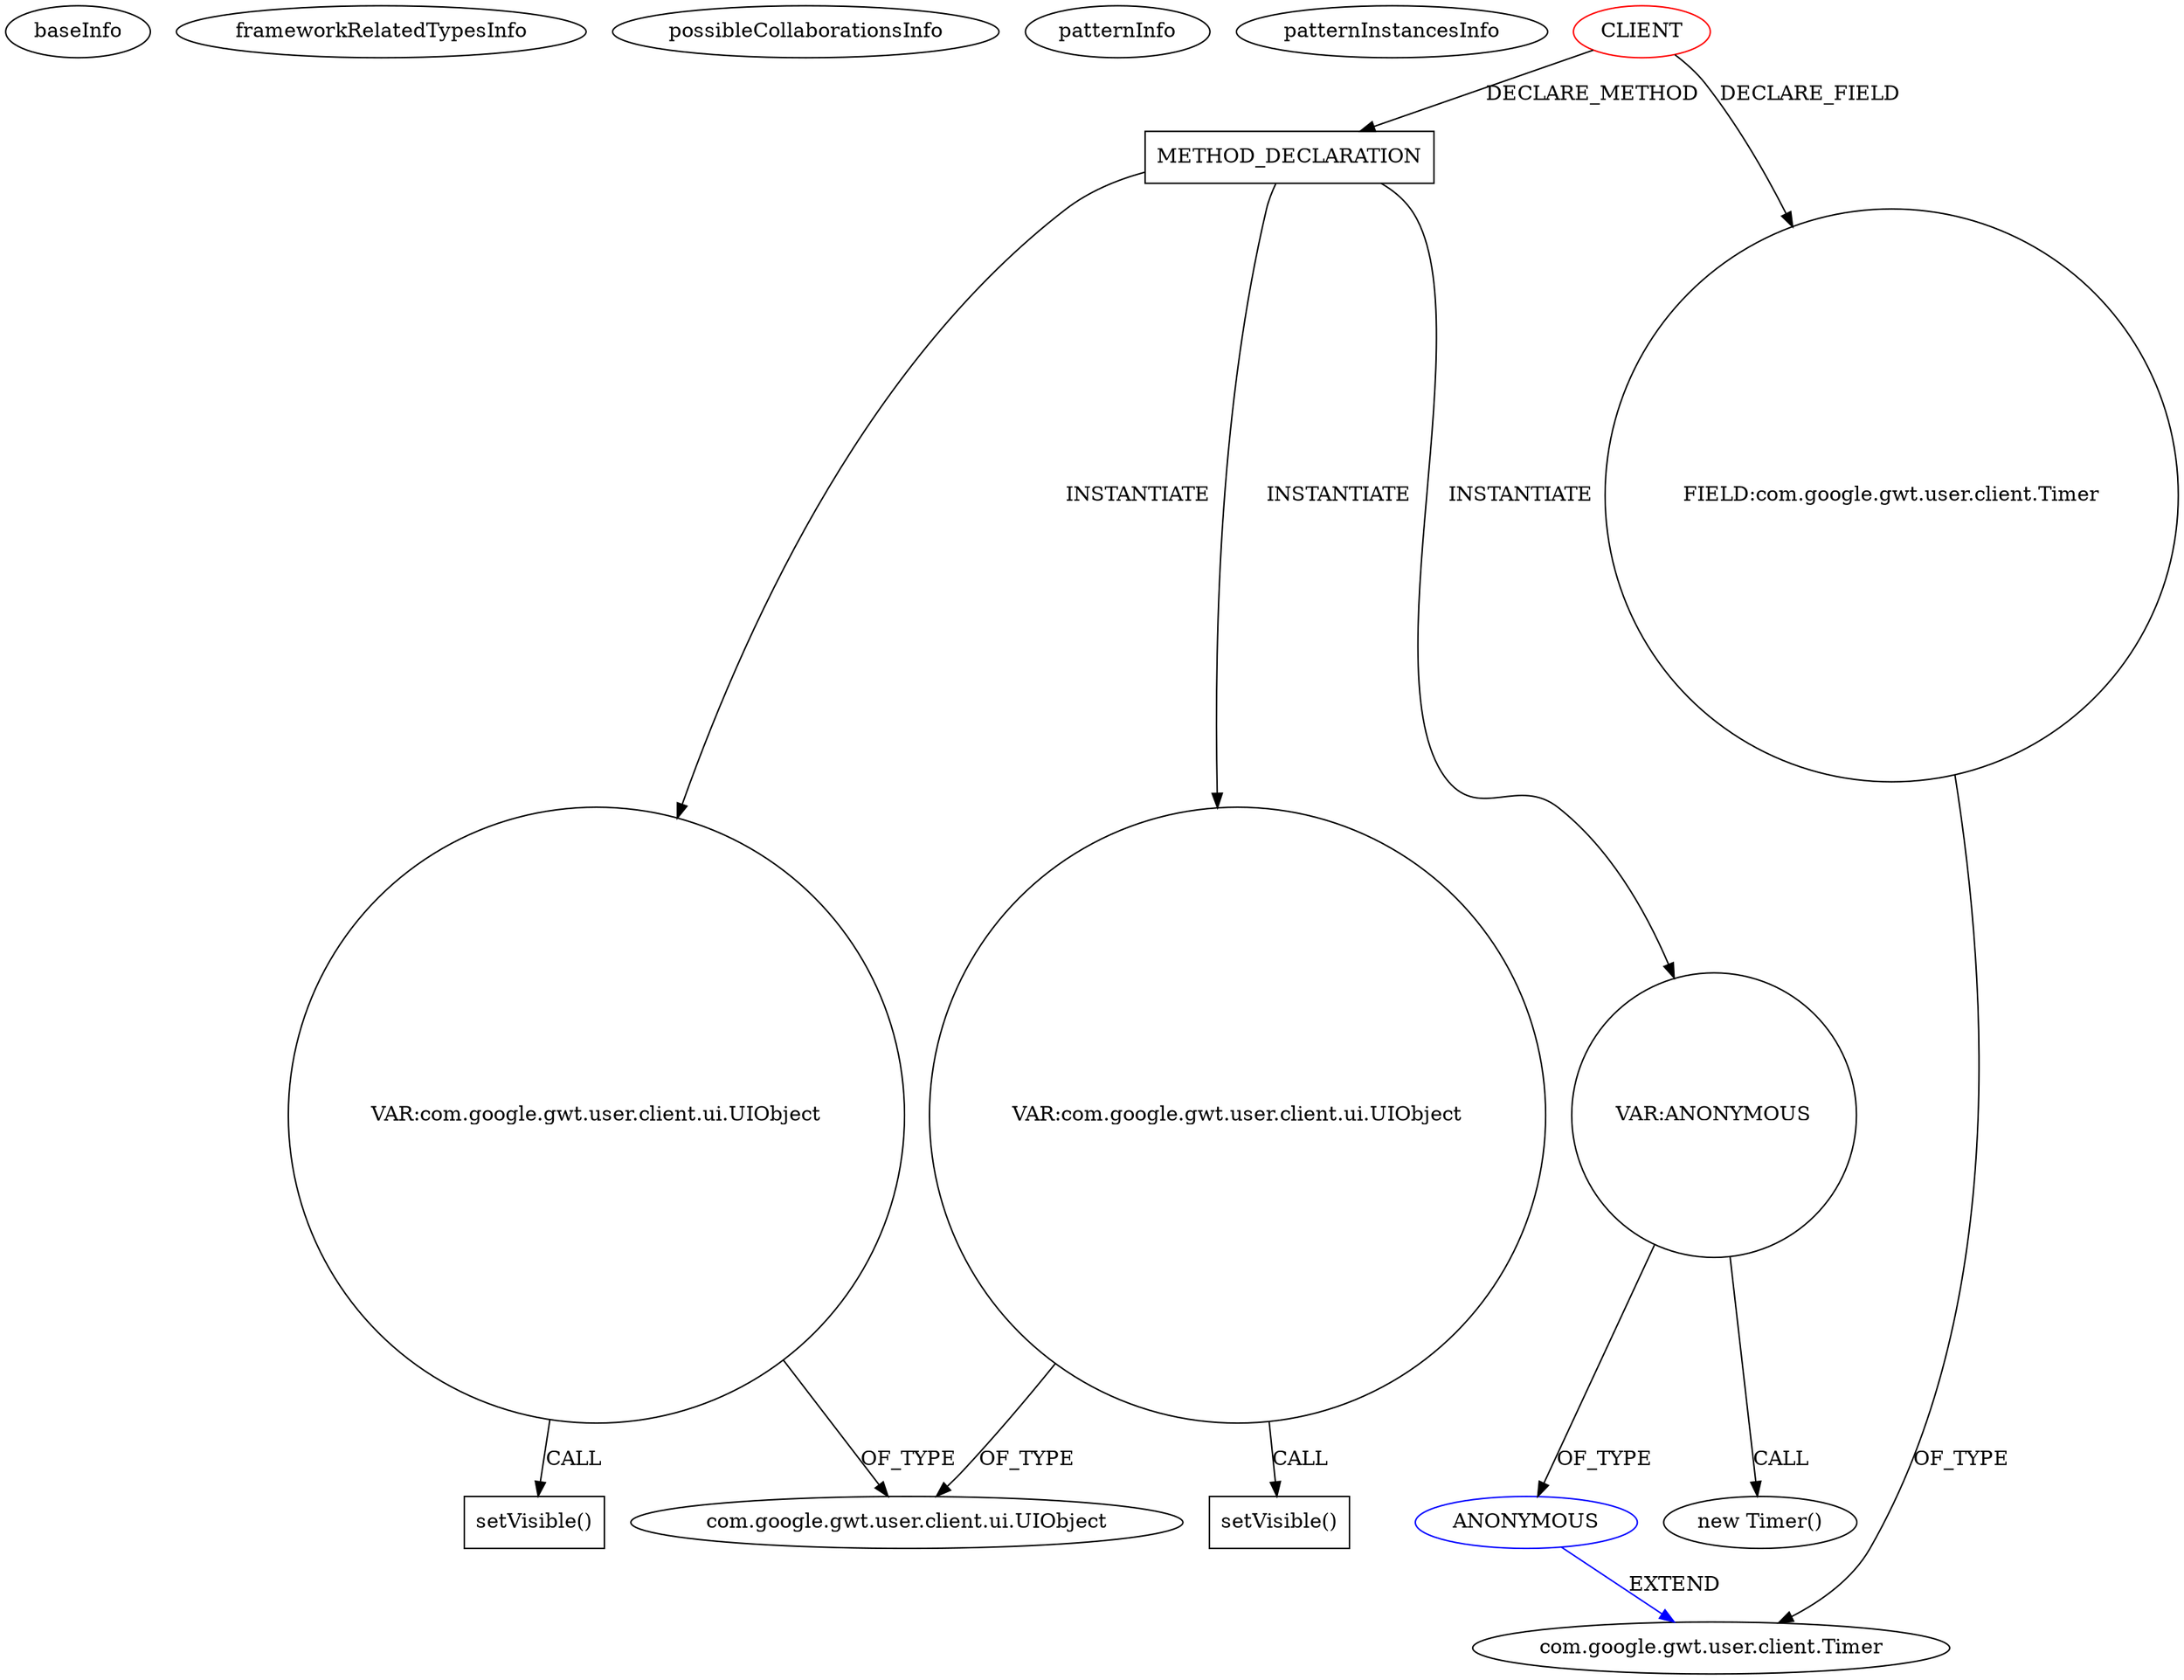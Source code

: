 digraph {
baseInfo[graphId=322,category="pattern",isAnonymous=false,possibleRelation=false]
frameworkRelatedTypesInfo[]
possibleCollaborationsInfo[]
patternInfo[frequency=2.0,patternRootClient=0]
patternInstancesInfo[0="aramk-mechanix~/aramk-mechanix/mechanix-master/src/au/edu/unimelb/csse/smd/mechanix/client/view/GameController.java~GameController~729",1="henrikerola-FaceLogin~/henrikerola-FaceLogin/FaceLogin-master/src/main/java/com/github/henrikerola/facelogin/client/LoginView.java~LoginView~1385"]
70[label="new Timer()",vertexType="CONSTRUCTOR_CALL",isFrameworkType=false]
71[label="VAR:ANONYMOUS",vertexType="VARIABLE_EXPRESION",isFrameworkType=false,shape=circle]
72[label="ANONYMOUS",vertexType="REFERENCE_ANONYMOUS_DECLARATION",isFrameworkType=false,color=blue]
69[label="METHOD_DECLARATION",vertexType="CLIENT_METHOD_DECLARATION",isFrameworkType=false,shape=box]
0[label="CLIENT",vertexType="ROOT_CLIENT_CLASS_DECLARATION",isFrameworkType=false,color=red]
14[label="FIELD:com.google.gwt.user.client.Timer",vertexType="FIELD_DECLARATION",isFrameworkType=false,shape=circle]
74[label="VAR:com.google.gwt.user.client.ui.UIObject",vertexType="VARIABLE_EXPRESION",isFrameworkType=false,shape=circle]
77[label="VAR:com.google.gwt.user.client.ui.UIObject",vertexType="VARIABLE_EXPRESION",isFrameworkType=false,shape=circle]
24[label="com.google.gwt.user.client.ui.UIObject",vertexType="FRAMEWORK_CLASS_TYPE",isFrameworkType=false]
78[label="setVisible()",vertexType="INSIDE_CALL",isFrameworkType=false,shape=box]
75[label="setVisible()",vertexType="INSIDE_CALL",isFrameworkType=false,shape=box]
15[label="com.google.gwt.user.client.Timer",vertexType="FRAMEWORK_CLASS_TYPE",isFrameworkType=false]
14->15[label="OF_TYPE"]
74->75[label="CALL"]
77->78[label="CALL"]
74->24[label="OF_TYPE"]
77->24[label="OF_TYPE"]
69->74[label="INSTANTIATE"]
0->14[label="DECLARE_FIELD"]
0->69[label="DECLARE_METHOD"]
69->77[label="INSTANTIATE"]
71->70[label="CALL"]
72->15[label="EXTEND",color=blue]
71->72[label="OF_TYPE"]
69->71[label="INSTANTIATE"]
}
